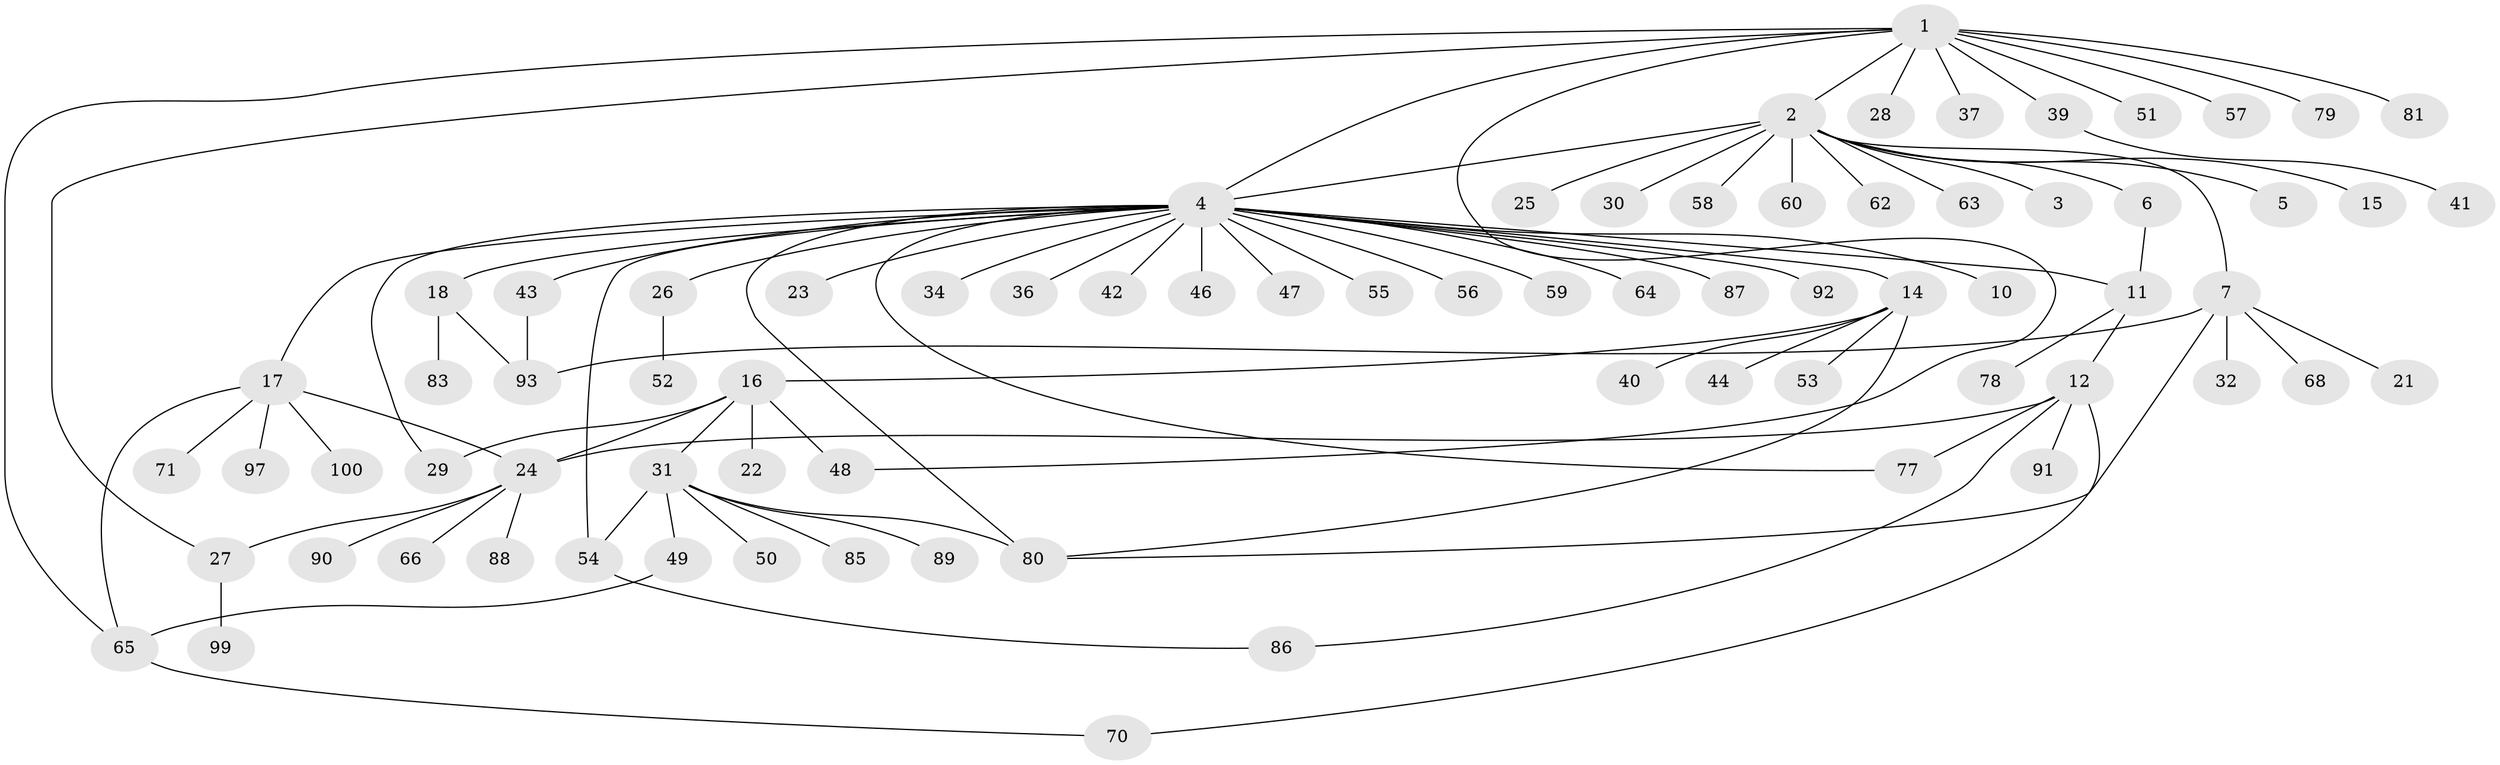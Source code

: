 // original degree distribution, {3: 0.12, 13: 0.01, 1: 0.54, 17: 0.01, 2: 0.19, 14: 0.01, 5: 0.04, 4: 0.03, 7: 0.03, 11: 0.01, 6: 0.01}
// Generated by graph-tools (version 1.1) at 2025/38/02/21/25 10:38:54]
// undirected, 77 vertices, 94 edges
graph export_dot {
graph [start="1"]
  node [color=gray90,style=filled];
  1 [super="+13"];
  2 [super="+20"];
  3;
  4 [super="+8"];
  5;
  6;
  7 [super="+9"];
  10;
  11 [super="+98"];
  12 [super="+73"];
  14 [super="+35"];
  15;
  16 [super="+19"];
  17 [super="+33"];
  18 [super="+74"];
  21;
  22;
  23;
  24 [super="+45"];
  25 [super="+38"];
  26 [super="+61"];
  27 [super="+72"];
  28;
  29;
  30;
  31 [super="+69"];
  32;
  34;
  36;
  37;
  39;
  40;
  41;
  42;
  43 [super="+95"];
  44;
  46;
  47;
  48 [super="+82"];
  49 [super="+76"];
  50;
  51;
  52;
  53;
  54;
  55;
  56;
  57;
  58;
  59;
  60;
  62;
  63;
  64;
  65 [super="+67"];
  66;
  68;
  70 [super="+75"];
  71;
  77;
  78;
  79;
  80 [super="+84"];
  81;
  83;
  85;
  86;
  87;
  88;
  89 [super="+94"];
  90;
  91;
  92 [super="+96"];
  93;
  97;
  99;
  100;
  1 -- 2;
  1 -- 65;
  1 -- 4;
  1 -- 37;
  1 -- 39;
  1 -- 79;
  1 -- 48;
  1 -- 81;
  1 -- 51;
  1 -- 57;
  1 -- 27;
  1 -- 28;
  2 -- 3;
  2 -- 4;
  2 -- 5;
  2 -- 6;
  2 -- 7;
  2 -- 15;
  2 -- 25;
  2 -- 30;
  2 -- 58;
  2 -- 60;
  2 -- 63;
  2 -- 62;
  4 -- 14;
  4 -- 18;
  4 -- 23;
  4 -- 26;
  4 -- 34;
  4 -- 42;
  4 -- 47;
  4 -- 54;
  4 -- 55 [weight=2];
  4 -- 59;
  4 -- 64;
  4 -- 77;
  4 -- 92;
  4 -- 36;
  4 -- 10;
  4 -- 11;
  4 -- 43;
  4 -- 46;
  4 -- 80 [weight=2];
  4 -- 17;
  4 -- 87;
  4 -- 56;
  4 -- 29;
  6 -- 11;
  7 -- 93;
  7 -- 32;
  7 -- 68;
  7 -- 21;
  7 -- 80;
  11 -- 12;
  11 -- 78;
  12 -- 24;
  12 -- 70;
  12 -- 77;
  12 -- 86;
  12 -- 91;
  14 -- 16;
  14 -- 40;
  14 -- 44;
  14 -- 80;
  14 -- 53;
  16 -- 31 [weight=2];
  16 -- 22;
  16 -- 24;
  16 -- 29;
  16 -- 48;
  17 -- 65;
  17 -- 97;
  17 -- 100;
  17 -- 71;
  17 -- 24;
  18 -- 83;
  18 -- 93;
  24 -- 66;
  24 -- 88;
  24 -- 90;
  24 -- 27;
  26 -- 52;
  27 -- 99;
  31 -- 49;
  31 -- 50;
  31 -- 54;
  31 -- 85;
  31 -- 89;
  31 -- 80;
  39 -- 41;
  43 -- 93;
  49 -- 65;
  54 -- 86;
  65 -- 70;
}
